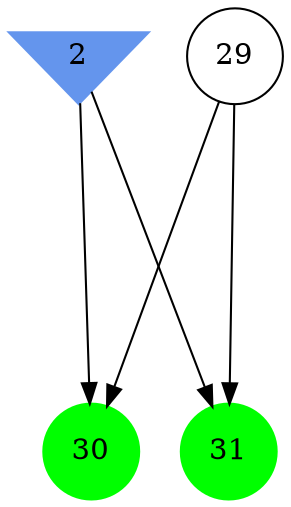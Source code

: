 digraph brain {
	ranksep=2.0;
	2 [shape=invtriangle,style=filled,color=cornflowerblue];
	29 [shape=circle,color=black];
	30 [shape=circle,style=filled,color=green];
	31 [shape=circle,style=filled,color=green];
	2	->	30;
	2	->	31;
	29	->	30;
	29	->	31;
	{ rank=same; 2; }
	{ rank=same; 29; }
	{ rank=same; 30; 31; }
}
